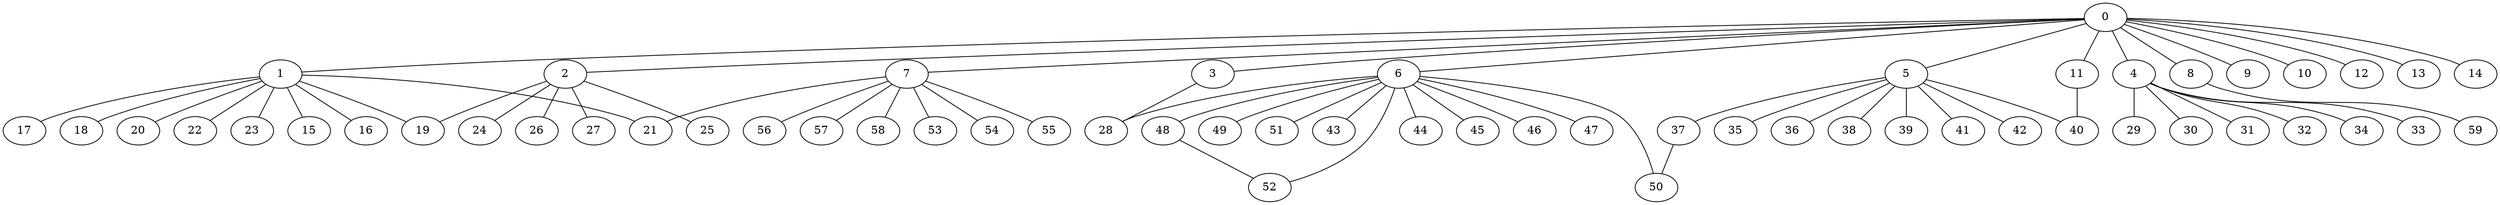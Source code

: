 
graph graphname {
    0 -- 1
0 -- 2
0 -- 3
0 -- 4
0 -- 5
0 -- 6
0 -- 7
0 -- 8
0 -- 9
0 -- 10
0 -- 11
0 -- 12
0 -- 13
0 -- 14
1 -- 15
1 -- 16
1 -- 17
1 -- 18
1 -- 19
1 -- 20
1 -- 21
1 -- 22
1 -- 23
2 -- 24
2 -- 26
2 -- 27
2 -- 25
2 -- 19
3 -- 28
4 -- 32
4 -- 34
4 -- 33
4 -- 29
4 -- 30
4 -- 31
5 -- 35
5 -- 36
5 -- 37
5 -- 38
5 -- 39
5 -- 40
5 -- 41
5 -- 42
6 -- 43
6 -- 44
6 -- 45
6 -- 46
6 -- 47
6 -- 48
6 -- 49
6 -- 50
6 -- 51
6 -- 52
6 -- 28
7 -- 53
7 -- 54
7 -- 55
7 -- 56
7 -- 57
7 -- 58
7 -- 21
8 -- 59
11 -- 40
37 -- 50
48 -- 52

}
